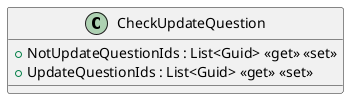 @startuml
class CheckUpdateQuestion {
    + NotUpdateQuestionIds : List<Guid> <<get>> <<set>>
    + UpdateQuestionIds : List<Guid> <<get>> <<set>>
}
@enduml